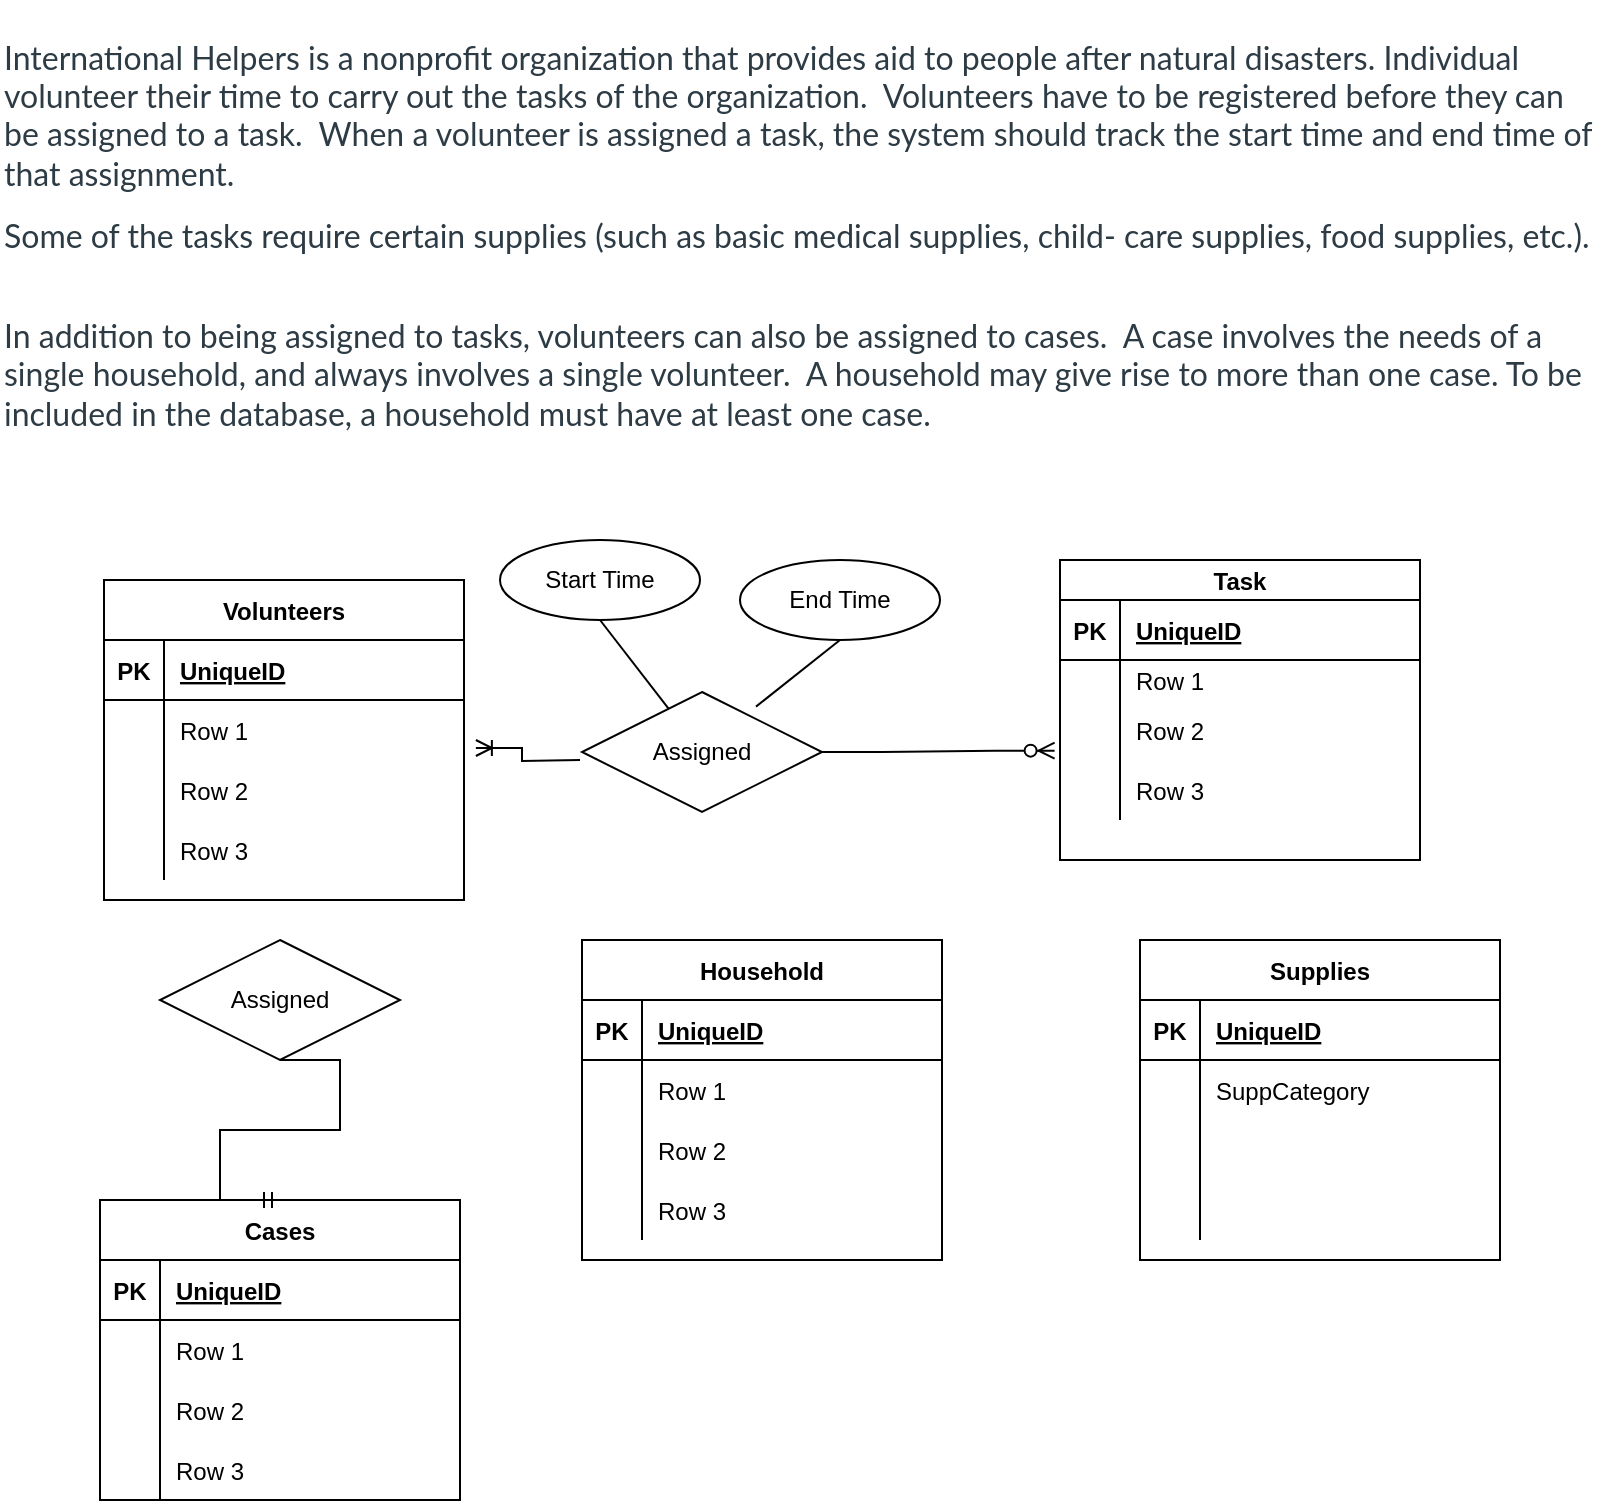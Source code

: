 <mxfile version="18.0.4" type="github"><diagram id="k4yVClRSEPduS0AgtvVW" name="Page-1"><mxGraphModel dx="1449" dy="1729" grid="1" gridSize="10" guides="1" tooltips="1" connect="1" arrows="1" fold="1" page="1" pageScale="1" pageWidth="850" pageHeight="1100" math="0" shadow="0"><root><mxCell id="0"/><mxCell id="1" parent="0"/><mxCell id="Dn6jiAqawLZmBmCl37Z9-1" value="&lt;p style=&quot;margin: 12px 0px; color: rgb(45, 59, 69); font-family: &amp;quot;Lato Extended&amp;quot;, Lato, &amp;quot;Helvetica Neue&amp;quot;, Helvetica, Arial, sans-serif; font-size: 16px; font-style: normal; font-variant-ligatures: normal; font-variant-caps: normal; font-weight: 400; letter-spacing: normal; orphans: 2; text-align: start; text-indent: 0px; text-transform: none; widows: 2; word-spacing: 0px; -webkit-text-stroke-width: 0px; background-color: rgb(255, 255, 255); text-decoration-thickness: initial; text-decoration-style: initial; text-decoration-color: initial;&quot;&gt;&lt;span&gt;International Helpers is a nonprofit organization that provides aid to people after natural disasters. Individual volunteer their time to carry out the tasks of the organization. &amp;nbsp;Volunteers have to be registered before&amp;nbsp;they can be assigned to a task. &amp;nbsp;When a volunteer is assigned a task, the system should track the start time and end time of that assignment.&amp;nbsp;&lt;/span&gt;&lt;/p&gt;&lt;p style=&quot;margin: 12px 0px; color: rgb(45, 59, 69); font-family: &amp;quot;Lato Extended&amp;quot;, Lato, &amp;quot;Helvetica Neue&amp;quot;, Helvetica, Arial, sans-serif; font-size: 16px; font-style: normal; font-variant-ligatures: normal; font-variant-caps: normal; font-weight: 400; letter-spacing: normal; orphans: 2; text-align: start; text-indent: 0px; text-transform: none; widows: 2; word-spacing: 0px; -webkit-text-stroke-width: 0px; background-color: rgb(255, 255, 255); text-decoration-thickness: initial; text-decoration-style: initial; text-decoration-color: initial;&quot;&gt;&lt;span&gt;Some of the tasks require certain supplies (such as basic medical supplies, child- care supplies, food supplies, etc.). &amp;nbsp;&lt;/span&gt;&lt;/p&gt;&lt;p style=&quot;margin: 12px 0px; color: rgb(45, 59, 69); font-family: &amp;quot;Lato Extended&amp;quot;, Lato, &amp;quot;Helvetica Neue&amp;quot;, Helvetica, Arial, sans-serif; font-size: 16px; font-style: normal; font-variant-ligatures: normal; font-variant-caps: normal; font-weight: 400; letter-spacing: normal; orphans: 2; text-align: start; text-indent: 0px; text-transform: none; widows: 2; word-spacing: 0px; -webkit-text-stroke-width: 0px; background-color: rgb(255, 255, 255); text-decoration-thickness: initial; text-decoration-style: initial; text-decoration-color: initial;&quot;&gt;&lt;span&gt;In addition to being assigned to tasks, volunteers can also be assigned to cases. &amp;nbsp;&lt;/span&gt;&lt;span&gt;A case involves the needs of a single household, and always involves a single volunteer. &amp;nbsp;A household may give rise to more than one case. To be included in the database, a household must have at least one case.&lt;/span&gt;&lt;/p&gt;" style="text;whiteSpace=wrap;html=1;" parent="1" vertex="1"><mxGeometry x="10" y="-890" width="800" height="110" as="geometry"/></mxCell><mxCell id="Dn6jiAqawLZmBmCl37Z9-2" value="Volunteers" style="shape=table;startSize=30;container=1;collapsible=1;childLayout=tableLayout;fixedRows=1;rowLines=0;fontStyle=1;align=center;resizeLast=1;" parent="1" vertex="1"><mxGeometry x="62" y="-600" width="180" height="160" as="geometry"/></mxCell><mxCell id="Dn6jiAqawLZmBmCl37Z9-3" value="" style="shape=tableRow;horizontal=0;startSize=0;swimlaneHead=0;swimlaneBody=0;fillColor=none;collapsible=0;dropTarget=0;points=[[0,0.5],[1,0.5]];portConstraint=eastwest;top=0;left=0;right=0;bottom=1;" parent="Dn6jiAqawLZmBmCl37Z9-2" vertex="1"><mxGeometry y="30" width="180" height="30" as="geometry"/></mxCell><mxCell id="Dn6jiAqawLZmBmCl37Z9-4" value="PK" style="shape=partialRectangle;connectable=0;fillColor=none;top=0;left=0;bottom=0;right=0;fontStyle=1;overflow=hidden;" parent="Dn6jiAqawLZmBmCl37Z9-3" vertex="1"><mxGeometry width="30" height="30" as="geometry"><mxRectangle width="30" height="30" as="alternateBounds"/></mxGeometry></mxCell><mxCell id="Dn6jiAqawLZmBmCl37Z9-5" value="UniqueID" style="shape=partialRectangle;connectable=0;fillColor=none;top=0;left=0;bottom=0;right=0;align=left;spacingLeft=6;fontStyle=5;overflow=hidden;" parent="Dn6jiAqawLZmBmCl37Z9-3" vertex="1"><mxGeometry x="30" width="150" height="30" as="geometry"><mxRectangle width="150" height="30" as="alternateBounds"/></mxGeometry></mxCell><mxCell id="Dn6jiAqawLZmBmCl37Z9-6" value="" style="shape=tableRow;horizontal=0;startSize=0;swimlaneHead=0;swimlaneBody=0;fillColor=none;collapsible=0;dropTarget=0;points=[[0,0.5],[1,0.5]];portConstraint=eastwest;top=0;left=0;right=0;bottom=0;" parent="Dn6jiAqawLZmBmCl37Z9-2" vertex="1"><mxGeometry y="60" width="180" height="30" as="geometry"/></mxCell><mxCell id="Dn6jiAqawLZmBmCl37Z9-7" value="" style="shape=partialRectangle;connectable=0;fillColor=none;top=0;left=0;bottom=0;right=0;editable=1;overflow=hidden;" parent="Dn6jiAqawLZmBmCl37Z9-6" vertex="1"><mxGeometry width="30" height="30" as="geometry"><mxRectangle width="30" height="30" as="alternateBounds"/></mxGeometry></mxCell><mxCell id="Dn6jiAqawLZmBmCl37Z9-8" value="Row 1" style="shape=partialRectangle;connectable=0;fillColor=none;top=0;left=0;bottom=0;right=0;align=left;spacingLeft=6;overflow=hidden;" parent="Dn6jiAqawLZmBmCl37Z9-6" vertex="1"><mxGeometry x="30" width="150" height="30" as="geometry"><mxRectangle width="150" height="30" as="alternateBounds"/></mxGeometry></mxCell><mxCell id="Dn6jiAqawLZmBmCl37Z9-9" value="" style="shape=tableRow;horizontal=0;startSize=0;swimlaneHead=0;swimlaneBody=0;fillColor=none;collapsible=0;dropTarget=0;points=[[0,0.5],[1,0.5]];portConstraint=eastwest;top=0;left=0;right=0;bottom=0;" parent="Dn6jiAqawLZmBmCl37Z9-2" vertex="1"><mxGeometry y="90" width="180" height="30" as="geometry"/></mxCell><mxCell id="Dn6jiAqawLZmBmCl37Z9-10" value="" style="shape=partialRectangle;connectable=0;fillColor=none;top=0;left=0;bottom=0;right=0;editable=1;overflow=hidden;" parent="Dn6jiAqawLZmBmCl37Z9-9" vertex="1"><mxGeometry width="30" height="30" as="geometry"><mxRectangle width="30" height="30" as="alternateBounds"/></mxGeometry></mxCell><mxCell id="Dn6jiAqawLZmBmCl37Z9-11" value="Row 2" style="shape=partialRectangle;connectable=0;fillColor=none;top=0;left=0;bottom=0;right=0;align=left;spacingLeft=6;overflow=hidden;" parent="Dn6jiAqawLZmBmCl37Z9-9" vertex="1"><mxGeometry x="30" width="150" height="30" as="geometry"><mxRectangle width="150" height="30" as="alternateBounds"/></mxGeometry></mxCell><mxCell id="Dn6jiAqawLZmBmCl37Z9-12" value="" style="shape=tableRow;horizontal=0;startSize=0;swimlaneHead=0;swimlaneBody=0;fillColor=none;collapsible=0;dropTarget=0;points=[[0,0.5],[1,0.5]];portConstraint=eastwest;top=0;left=0;right=0;bottom=0;" parent="Dn6jiAqawLZmBmCl37Z9-2" vertex="1"><mxGeometry y="120" width="180" height="30" as="geometry"/></mxCell><mxCell id="Dn6jiAqawLZmBmCl37Z9-13" value="" style="shape=partialRectangle;connectable=0;fillColor=none;top=0;left=0;bottom=0;right=0;editable=1;overflow=hidden;" parent="Dn6jiAqawLZmBmCl37Z9-12" vertex="1"><mxGeometry width="30" height="30" as="geometry"><mxRectangle width="30" height="30" as="alternateBounds"/></mxGeometry></mxCell><mxCell id="Dn6jiAqawLZmBmCl37Z9-14" value="Row 3" style="shape=partialRectangle;connectable=0;fillColor=none;top=0;left=0;bottom=0;right=0;align=left;spacingLeft=6;overflow=hidden;" parent="Dn6jiAqawLZmBmCl37Z9-12" vertex="1"><mxGeometry x="30" width="150" height="30" as="geometry"><mxRectangle width="150" height="30" as="alternateBounds"/></mxGeometry></mxCell><mxCell id="Dn6jiAqawLZmBmCl37Z9-15" value="Task" style="shape=table;startSize=20;container=1;collapsible=1;childLayout=tableLayout;fixedRows=1;rowLines=0;fontStyle=1;align=center;resizeLast=1;" parent="1" vertex="1"><mxGeometry x="540" y="-610" width="180" height="150" as="geometry"/></mxCell><mxCell id="Dn6jiAqawLZmBmCl37Z9-16" value="" style="shape=tableRow;horizontal=0;startSize=0;swimlaneHead=0;swimlaneBody=0;fillColor=none;collapsible=0;dropTarget=0;points=[[0,0.5],[1,0.5]];portConstraint=eastwest;top=0;left=0;right=0;bottom=1;" parent="Dn6jiAqawLZmBmCl37Z9-15" vertex="1"><mxGeometry y="20" width="180" height="30" as="geometry"/></mxCell><mxCell id="Dn6jiAqawLZmBmCl37Z9-17" value="PK" style="shape=partialRectangle;connectable=0;fillColor=none;top=0;left=0;bottom=0;right=0;fontStyle=1;overflow=hidden;" parent="Dn6jiAqawLZmBmCl37Z9-16" vertex="1"><mxGeometry width="30" height="30" as="geometry"><mxRectangle width="30" height="30" as="alternateBounds"/></mxGeometry></mxCell><mxCell id="Dn6jiAqawLZmBmCl37Z9-18" value="UniqueID" style="shape=partialRectangle;connectable=0;fillColor=none;top=0;left=0;bottom=0;right=0;align=left;spacingLeft=6;fontStyle=5;overflow=hidden;" parent="Dn6jiAqawLZmBmCl37Z9-16" vertex="1"><mxGeometry x="30" width="150" height="30" as="geometry"><mxRectangle width="150" height="30" as="alternateBounds"/></mxGeometry></mxCell><mxCell id="Dn6jiAqawLZmBmCl37Z9-19" value="" style="shape=tableRow;horizontal=0;startSize=0;swimlaneHead=0;swimlaneBody=0;fillColor=none;collapsible=0;dropTarget=0;points=[[0,0.5],[1,0.5]];portConstraint=eastwest;top=0;left=0;right=0;bottom=0;" parent="Dn6jiAqawLZmBmCl37Z9-15" vertex="1"><mxGeometry y="50" width="180" height="20" as="geometry"/></mxCell><mxCell id="Dn6jiAqawLZmBmCl37Z9-20" value="" style="shape=partialRectangle;connectable=0;fillColor=none;top=0;left=0;bottom=0;right=0;editable=1;overflow=hidden;" parent="Dn6jiAqawLZmBmCl37Z9-19" vertex="1"><mxGeometry width="30" height="20" as="geometry"><mxRectangle width="30" height="20" as="alternateBounds"/></mxGeometry></mxCell><mxCell id="Dn6jiAqawLZmBmCl37Z9-21" value="Row 1" style="shape=partialRectangle;connectable=0;fillColor=none;top=0;left=0;bottom=0;right=0;align=left;spacingLeft=6;overflow=hidden;" parent="Dn6jiAqawLZmBmCl37Z9-19" vertex="1"><mxGeometry x="30" width="150" height="20" as="geometry"><mxRectangle width="150" height="20" as="alternateBounds"/></mxGeometry></mxCell><mxCell id="Dn6jiAqawLZmBmCl37Z9-22" value="" style="shape=tableRow;horizontal=0;startSize=0;swimlaneHead=0;swimlaneBody=0;fillColor=none;collapsible=0;dropTarget=0;points=[[0,0.5],[1,0.5]];portConstraint=eastwest;top=0;left=0;right=0;bottom=0;" parent="Dn6jiAqawLZmBmCl37Z9-15" vertex="1"><mxGeometry y="70" width="180" height="30" as="geometry"/></mxCell><mxCell id="Dn6jiAqawLZmBmCl37Z9-23" value="" style="shape=partialRectangle;connectable=0;fillColor=none;top=0;left=0;bottom=0;right=0;editable=1;overflow=hidden;" parent="Dn6jiAqawLZmBmCl37Z9-22" vertex="1"><mxGeometry width="30" height="30" as="geometry"><mxRectangle width="30" height="30" as="alternateBounds"/></mxGeometry></mxCell><mxCell id="Dn6jiAqawLZmBmCl37Z9-24" value="Row 2" style="shape=partialRectangle;connectable=0;fillColor=none;top=0;left=0;bottom=0;right=0;align=left;spacingLeft=6;overflow=hidden;" parent="Dn6jiAqawLZmBmCl37Z9-22" vertex="1"><mxGeometry x="30" width="150" height="30" as="geometry"><mxRectangle width="150" height="30" as="alternateBounds"/></mxGeometry></mxCell><mxCell id="Dn6jiAqawLZmBmCl37Z9-25" value="" style="shape=tableRow;horizontal=0;startSize=0;swimlaneHead=0;swimlaneBody=0;fillColor=none;collapsible=0;dropTarget=0;points=[[0,0.5],[1,0.5]];portConstraint=eastwest;top=0;left=0;right=0;bottom=0;" parent="Dn6jiAqawLZmBmCl37Z9-15" vertex="1"><mxGeometry y="100" width="180" height="30" as="geometry"/></mxCell><mxCell id="Dn6jiAqawLZmBmCl37Z9-26" value="" style="shape=partialRectangle;connectable=0;fillColor=none;top=0;left=0;bottom=0;right=0;editable=1;overflow=hidden;" parent="Dn6jiAqawLZmBmCl37Z9-25" vertex="1"><mxGeometry width="30" height="30" as="geometry"><mxRectangle width="30" height="30" as="alternateBounds"/></mxGeometry></mxCell><mxCell id="Dn6jiAqawLZmBmCl37Z9-27" value="Row 3" style="shape=partialRectangle;connectable=0;fillColor=none;top=0;left=0;bottom=0;right=0;align=left;spacingLeft=6;overflow=hidden;" parent="Dn6jiAqawLZmBmCl37Z9-25" vertex="1"><mxGeometry x="30" width="150" height="30" as="geometry"><mxRectangle width="150" height="30" as="alternateBounds"/></mxGeometry></mxCell><mxCell id="Dn6jiAqawLZmBmCl37Z9-28" value="Assigned" style="shape=rhombus;perimeter=rhombusPerimeter;whiteSpace=wrap;html=1;align=center;" parent="1" vertex="1"><mxGeometry x="301" y="-544" width="120" height="60" as="geometry"/></mxCell><mxCell id="Dn6jiAqawLZmBmCl37Z9-29" value="Start Time" style="ellipse;whiteSpace=wrap;html=1;align=center;" parent="1" vertex="1"><mxGeometry x="260" y="-620" width="100" height="40" as="geometry"/></mxCell><mxCell id="Dn6jiAqawLZmBmCl37Z9-30" value="End Time" style="ellipse;whiteSpace=wrap;html=1;align=center;" parent="1" vertex="1"><mxGeometry x="380" y="-610" width="100" height="40" as="geometry"/></mxCell><mxCell id="Dn6jiAqawLZmBmCl37Z9-33" value="" style="endArrow=none;html=1;rounded=0;exitX=0.5;exitY=1;exitDx=0;exitDy=0;" parent="1" source="Dn6jiAqawLZmBmCl37Z9-29" target="Dn6jiAqawLZmBmCl37Z9-28" edge="1"><mxGeometry relative="1" as="geometry"><mxPoint x="270" y="-560" as="sourcePoint"/><mxPoint x="430" y="-560" as="targetPoint"/></mxGeometry></mxCell><mxCell id="Dn6jiAqawLZmBmCl37Z9-34" value="" style="endArrow=none;html=1;rounded=0;exitX=0.5;exitY=1;exitDx=0;exitDy=0;entryX=0.725;entryY=0.122;entryDx=0;entryDy=0;entryPerimeter=0;" parent="1" source="Dn6jiAqawLZmBmCl37Z9-30" target="Dn6jiAqawLZmBmCl37Z9-28" edge="1"><mxGeometry relative="1" as="geometry"><mxPoint x="400" y="-550" as="sourcePoint"/><mxPoint x="560" y="-550" as="targetPoint"/></mxGeometry></mxCell><mxCell id="Dn6jiAqawLZmBmCl37Z9-35" value="Supplies" style="shape=table;startSize=30;container=1;collapsible=1;childLayout=tableLayout;fixedRows=1;rowLines=0;fontStyle=1;align=center;resizeLast=1;" parent="1" vertex="1"><mxGeometry x="580" y="-420" width="180" height="160" as="geometry"/></mxCell><mxCell id="Dn6jiAqawLZmBmCl37Z9-36" value="" style="shape=tableRow;horizontal=0;startSize=0;swimlaneHead=0;swimlaneBody=0;fillColor=none;collapsible=0;dropTarget=0;points=[[0,0.5],[1,0.5]];portConstraint=eastwest;top=0;left=0;right=0;bottom=1;" parent="Dn6jiAqawLZmBmCl37Z9-35" vertex="1"><mxGeometry y="30" width="180" height="30" as="geometry"/></mxCell><mxCell id="Dn6jiAqawLZmBmCl37Z9-37" value="PK" style="shape=partialRectangle;connectable=0;fillColor=none;top=0;left=0;bottom=0;right=0;fontStyle=1;overflow=hidden;" parent="Dn6jiAqawLZmBmCl37Z9-36" vertex="1"><mxGeometry width="30" height="30" as="geometry"><mxRectangle width="30" height="30" as="alternateBounds"/></mxGeometry></mxCell><mxCell id="Dn6jiAqawLZmBmCl37Z9-38" value="UniqueID" style="shape=partialRectangle;connectable=0;fillColor=none;top=0;left=0;bottom=0;right=0;align=left;spacingLeft=6;fontStyle=5;overflow=hidden;" parent="Dn6jiAqawLZmBmCl37Z9-36" vertex="1"><mxGeometry x="30" width="150" height="30" as="geometry"><mxRectangle width="150" height="30" as="alternateBounds"/></mxGeometry></mxCell><mxCell id="Dn6jiAqawLZmBmCl37Z9-39" value="" style="shape=tableRow;horizontal=0;startSize=0;swimlaneHead=0;swimlaneBody=0;fillColor=none;collapsible=0;dropTarget=0;points=[[0,0.5],[1,0.5]];portConstraint=eastwest;top=0;left=0;right=0;bottom=0;" parent="Dn6jiAqawLZmBmCl37Z9-35" vertex="1"><mxGeometry y="60" width="180" height="30" as="geometry"/></mxCell><mxCell id="Dn6jiAqawLZmBmCl37Z9-40" value="" style="shape=partialRectangle;connectable=0;fillColor=none;top=0;left=0;bottom=0;right=0;editable=1;overflow=hidden;" parent="Dn6jiAqawLZmBmCl37Z9-39" vertex="1"><mxGeometry width="30" height="30" as="geometry"><mxRectangle width="30" height="30" as="alternateBounds"/></mxGeometry></mxCell><mxCell id="Dn6jiAqawLZmBmCl37Z9-41" value="SuppCategory" style="shape=partialRectangle;connectable=0;fillColor=none;top=0;left=0;bottom=0;right=0;align=left;spacingLeft=6;overflow=hidden;" parent="Dn6jiAqawLZmBmCl37Z9-39" vertex="1"><mxGeometry x="30" width="150" height="30" as="geometry"><mxRectangle width="150" height="30" as="alternateBounds"/></mxGeometry></mxCell><mxCell id="Dn6jiAqawLZmBmCl37Z9-42" value="" style="shape=tableRow;horizontal=0;startSize=0;swimlaneHead=0;swimlaneBody=0;fillColor=none;collapsible=0;dropTarget=0;points=[[0,0.5],[1,0.5]];portConstraint=eastwest;top=0;left=0;right=0;bottom=0;" parent="Dn6jiAqawLZmBmCl37Z9-35" vertex="1"><mxGeometry y="90" width="180" height="30" as="geometry"/></mxCell><mxCell id="Dn6jiAqawLZmBmCl37Z9-43" value="" style="shape=partialRectangle;connectable=0;fillColor=none;top=0;left=0;bottom=0;right=0;editable=1;overflow=hidden;" parent="Dn6jiAqawLZmBmCl37Z9-42" vertex="1"><mxGeometry width="30" height="30" as="geometry"><mxRectangle width="30" height="30" as="alternateBounds"/></mxGeometry></mxCell><mxCell id="Dn6jiAqawLZmBmCl37Z9-44" value="" style="shape=partialRectangle;connectable=0;fillColor=none;top=0;left=0;bottom=0;right=0;align=left;spacingLeft=6;overflow=hidden;" parent="Dn6jiAqawLZmBmCl37Z9-42" vertex="1"><mxGeometry x="30" width="150" height="30" as="geometry"><mxRectangle width="150" height="30" as="alternateBounds"/></mxGeometry></mxCell><mxCell id="Dn6jiAqawLZmBmCl37Z9-45" value="" style="shape=tableRow;horizontal=0;startSize=0;swimlaneHead=0;swimlaneBody=0;fillColor=none;collapsible=0;dropTarget=0;points=[[0,0.5],[1,0.5]];portConstraint=eastwest;top=0;left=0;right=0;bottom=0;" parent="Dn6jiAqawLZmBmCl37Z9-35" vertex="1"><mxGeometry y="120" width="180" height="30" as="geometry"/></mxCell><mxCell id="Dn6jiAqawLZmBmCl37Z9-46" value="" style="shape=partialRectangle;connectable=0;fillColor=none;top=0;left=0;bottom=0;right=0;editable=1;overflow=hidden;" parent="Dn6jiAqawLZmBmCl37Z9-45" vertex="1"><mxGeometry width="30" height="30" as="geometry"><mxRectangle width="30" height="30" as="alternateBounds"/></mxGeometry></mxCell><mxCell id="Dn6jiAqawLZmBmCl37Z9-47" value="" style="shape=partialRectangle;connectable=0;fillColor=none;top=0;left=0;bottom=0;right=0;align=left;spacingLeft=6;overflow=hidden;" parent="Dn6jiAqawLZmBmCl37Z9-45" vertex="1"><mxGeometry x="30" width="150" height="30" as="geometry"><mxRectangle width="150" height="30" as="alternateBounds"/></mxGeometry></mxCell><mxCell id="Dn6jiAqawLZmBmCl37Z9-48" value="" style="edgeStyle=entityRelationEdgeStyle;fontSize=12;html=1;endArrow=ERzeroToMany;endFill=1;rounded=0;exitX=1;exitY=0.5;exitDx=0;exitDy=0;entryX=-0.015;entryY=-0.156;entryDx=0;entryDy=0;entryPerimeter=0;" parent="1" source="Dn6jiAqawLZmBmCl37Z9-28" target="Dn6jiAqawLZmBmCl37Z9-25" edge="1"><mxGeometry width="100" height="100" relative="1" as="geometry"><mxPoint x="410" y="-430" as="sourcePoint"/><mxPoint x="510" y="-530" as="targetPoint"/></mxGeometry></mxCell><mxCell id="Dn6jiAqawLZmBmCl37Z9-51" value="" style="edgeStyle=orthogonalEdgeStyle;fontSize=12;html=1;endArrow=ERoneToMany;rounded=0;entryX=1.033;entryY=-0.2;entryDx=0;entryDy=0;entryPerimeter=0;" parent="1" target="Dn6jiAqawLZmBmCl37Z9-9" edge="1"><mxGeometry width="100" height="100" relative="1" as="geometry"><mxPoint x="300" y="-510" as="sourcePoint"/><mxPoint x="360" y="-530" as="targetPoint"/></mxGeometry></mxCell><mxCell id="Dn6jiAqawLZmBmCl37Z9-52" value="Cases" style="shape=table;startSize=30;container=1;collapsible=1;childLayout=tableLayout;fixedRows=1;rowLines=0;fontStyle=1;align=center;resizeLast=1;" parent="1" vertex="1"><mxGeometry x="60" y="-290" width="180" height="150" as="geometry"/></mxCell><mxCell id="Dn6jiAqawLZmBmCl37Z9-53" value="" style="shape=tableRow;horizontal=0;startSize=0;swimlaneHead=0;swimlaneBody=0;fillColor=none;collapsible=0;dropTarget=0;points=[[0,0.5],[1,0.5]];portConstraint=eastwest;top=0;left=0;right=0;bottom=1;" parent="Dn6jiAqawLZmBmCl37Z9-52" vertex="1"><mxGeometry y="30" width="180" height="30" as="geometry"/></mxCell><mxCell id="Dn6jiAqawLZmBmCl37Z9-54" value="PK" style="shape=partialRectangle;connectable=0;fillColor=none;top=0;left=0;bottom=0;right=0;fontStyle=1;overflow=hidden;" parent="Dn6jiAqawLZmBmCl37Z9-53" vertex="1"><mxGeometry width="30" height="30" as="geometry"><mxRectangle width="30" height="30" as="alternateBounds"/></mxGeometry></mxCell><mxCell id="Dn6jiAqawLZmBmCl37Z9-55" value="UniqueID" style="shape=partialRectangle;connectable=0;fillColor=none;top=0;left=0;bottom=0;right=0;align=left;spacingLeft=6;fontStyle=5;overflow=hidden;" parent="Dn6jiAqawLZmBmCl37Z9-53" vertex="1"><mxGeometry x="30" width="150" height="30" as="geometry"><mxRectangle width="150" height="30" as="alternateBounds"/></mxGeometry></mxCell><mxCell id="Dn6jiAqawLZmBmCl37Z9-56" value="" style="shape=tableRow;horizontal=0;startSize=0;swimlaneHead=0;swimlaneBody=0;fillColor=none;collapsible=0;dropTarget=0;points=[[0,0.5],[1,0.5]];portConstraint=eastwest;top=0;left=0;right=0;bottom=0;" parent="Dn6jiAqawLZmBmCl37Z9-52" vertex="1"><mxGeometry y="60" width="180" height="30" as="geometry"/></mxCell><mxCell id="Dn6jiAqawLZmBmCl37Z9-57" value="" style="shape=partialRectangle;connectable=0;fillColor=none;top=0;left=0;bottom=0;right=0;editable=1;overflow=hidden;" parent="Dn6jiAqawLZmBmCl37Z9-56" vertex="1"><mxGeometry width="30" height="30" as="geometry"><mxRectangle width="30" height="30" as="alternateBounds"/></mxGeometry></mxCell><mxCell id="Dn6jiAqawLZmBmCl37Z9-58" value="Row 1" style="shape=partialRectangle;connectable=0;fillColor=none;top=0;left=0;bottom=0;right=0;align=left;spacingLeft=6;overflow=hidden;" parent="Dn6jiAqawLZmBmCl37Z9-56" vertex="1"><mxGeometry x="30" width="150" height="30" as="geometry"><mxRectangle width="150" height="30" as="alternateBounds"/></mxGeometry></mxCell><mxCell id="Dn6jiAqawLZmBmCl37Z9-59" value="" style="shape=tableRow;horizontal=0;startSize=0;swimlaneHead=0;swimlaneBody=0;fillColor=none;collapsible=0;dropTarget=0;points=[[0,0.5],[1,0.5]];portConstraint=eastwest;top=0;left=0;right=0;bottom=0;" parent="Dn6jiAqawLZmBmCl37Z9-52" vertex="1"><mxGeometry y="90" width="180" height="30" as="geometry"/></mxCell><mxCell id="Dn6jiAqawLZmBmCl37Z9-60" value="" style="shape=partialRectangle;connectable=0;fillColor=none;top=0;left=0;bottom=0;right=0;editable=1;overflow=hidden;" parent="Dn6jiAqawLZmBmCl37Z9-59" vertex="1"><mxGeometry width="30" height="30" as="geometry"><mxRectangle width="30" height="30" as="alternateBounds"/></mxGeometry></mxCell><mxCell id="Dn6jiAqawLZmBmCl37Z9-61" value="Row 2" style="shape=partialRectangle;connectable=0;fillColor=none;top=0;left=0;bottom=0;right=0;align=left;spacingLeft=6;overflow=hidden;" parent="Dn6jiAqawLZmBmCl37Z9-59" vertex="1"><mxGeometry x="30" width="150" height="30" as="geometry"><mxRectangle width="150" height="30" as="alternateBounds"/></mxGeometry></mxCell><mxCell id="Dn6jiAqawLZmBmCl37Z9-62" value="" style="shape=tableRow;horizontal=0;startSize=0;swimlaneHead=0;swimlaneBody=0;fillColor=none;collapsible=0;dropTarget=0;points=[[0,0.5],[1,0.5]];portConstraint=eastwest;top=0;left=0;right=0;bottom=0;" parent="Dn6jiAqawLZmBmCl37Z9-52" vertex="1"><mxGeometry y="120" width="180" height="30" as="geometry"/></mxCell><mxCell id="Dn6jiAqawLZmBmCl37Z9-63" value="" style="shape=partialRectangle;connectable=0;fillColor=none;top=0;left=0;bottom=0;right=0;editable=1;overflow=hidden;" parent="Dn6jiAqawLZmBmCl37Z9-62" vertex="1"><mxGeometry width="30" height="30" as="geometry"><mxRectangle width="30" height="30" as="alternateBounds"/></mxGeometry></mxCell><mxCell id="Dn6jiAqawLZmBmCl37Z9-64" value="Row 3" style="shape=partialRectangle;connectable=0;fillColor=none;top=0;left=0;bottom=0;right=0;align=left;spacingLeft=6;overflow=hidden;" parent="Dn6jiAqawLZmBmCl37Z9-62" vertex="1"><mxGeometry x="30" width="150" height="30" as="geometry"><mxRectangle width="150" height="30" as="alternateBounds"/></mxGeometry></mxCell><mxCell id="Dn6jiAqawLZmBmCl37Z9-65" value="Assigned" style="shape=rhombus;perimeter=rhombusPerimeter;whiteSpace=wrap;html=1;align=center;" parent="1" vertex="1"><mxGeometry x="90" y="-420" width="120" height="60" as="geometry"/></mxCell><mxCell id="Dn6jiAqawLZmBmCl37Z9-67" value="" style="edgeStyle=entityRelationEdgeStyle;fontSize=12;html=1;endArrow=ERmandOne;rounded=0;exitX=0.5;exitY=1;exitDx=0;exitDy=0;" parent="1" source="Dn6jiAqawLZmBmCl37Z9-65" edge="1"><mxGeometry width="100" height="100" relative="1" as="geometry"><mxPoint x="220" y="-270" as="sourcePoint"/><mxPoint x="150" y="-290" as="targetPoint"/></mxGeometry></mxCell><mxCell id="Dn6jiAqawLZmBmCl37Z9-68" value="Household" style="shape=table;startSize=30;container=1;collapsible=1;childLayout=tableLayout;fixedRows=1;rowLines=0;fontStyle=1;align=center;resizeLast=1;" parent="1" vertex="1"><mxGeometry x="301" y="-420" width="180" height="160" as="geometry"/></mxCell><mxCell id="Dn6jiAqawLZmBmCl37Z9-69" value="" style="shape=tableRow;horizontal=0;startSize=0;swimlaneHead=0;swimlaneBody=0;fillColor=none;collapsible=0;dropTarget=0;points=[[0,0.5],[1,0.5]];portConstraint=eastwest;top=0;left=0;right=0;bottom=1;" parent="Dn6jiAqawLZmBmCl37Z9-68" vertex="1"><mxGeometry y="30" width="180" height="30" as="geometry"/></mxCell><mxCell id="Dn6jiAqawLZmBmCl37Z9-70" value="PK" style="shape=partialRectangle;connectable=0;fillColor=none;top=0;left=0;bottom=0;right=0;fontStyle=1;overflow=hidden;" parent="Dn6jiAqawLZmBmCl37Z9-69" vertex="1"><mxGeometry width="30" height="30" as="geometry"><mxRectangle width="30" height="30" as="alternateBounds"/></mxGeometry></mxCell><mxCell id="Dn6jiAqawLZmBmCl37Z9-71" value="UniqueID" style="shape=partialRectangle;connectable=0;fillColor=none;top=0;left=0;bottom=0;right=0;align=left;spacingLeft=6;fontStyle=5;overflow=hidden;" parent="Dn6jiAqawLZmBmCl37Z9-69" vertex="1"><mxGeometry x="30" width="150" height="30" as="geometry"><mxRectangle width="150" height="30" as="alternateBounds"/></mxGeometry></mxCell><mxCell id="Dn6jiAqawLZmBmCl37Z9-72" value="" style="shape=tableRow;horizontal=0;startSize=0;swimlaneHead=0;swimlaneBody=0;fillColor=none;collapsible=0;dropTarget=0;points=[[0,0.5],[1,0.5]];portConstraint=eastwest;top=0;left=0;right=0;bottom=0;" parent="Dn6jiAqawLZmBmCl37Z9-68" vertex="1"><mxGeometry y="60" width="180" height="30" as="geometry"/></mxCell><mxCell id="Dn6jiAqawLZmBmCl37Z9-73" value="" style="shape=partialRectangle;connectable=0;fillColor=none;top=0;left=0;bottom=0;right=0;editable=1;overflow=hidden;" parent="Dn6jiAqawLZmBmCl37Z9-72" vertex="1"><mxGeometry width="30" height="30" as="geometry"><mxRectangle width="30" height="30" as="alternateBounds"/></mxGeometry></mxCell><mxCell id="Dn6jiAqawLZmBmCl37Z9-74" value="Row 1" style="shape=partialRectangle;connectable=0;fillColor=none;top=0;left=0;bottom=0;right=0;align=left;spacingLeft=6;overflow=hidden;" parent="Dn6jiAqawLZmBmCl37Z9-72" vertex="1"><mxGeometry x="30" width="150" height="30" as="geometry"><mxRectangle width="150" height="30" as="alternateBounds"/></mxGeometry></mxCell><mxCell id="Dn6jiAqawLZmBmCl37Z9-75" value="" style="shape=tableRow;horizontal=0;startSize=0;swimlaneHead=0;swimlaneBody=0;fillColor=none;collapsible=0;dropTarget=0;points=[[0,0.5],[1,0.5]];portConstraint=eastwest;top=0;left=0;right=0;bottom=0;" parent="Dn6jiAqawLZmBmCl37Z9-68" vertex="1"><mxGeometry y="90" width="180" height="30" as="geometry"/></mxCell><mxCell id="Dn6jiAqawLZmBmCl37Z9-76" value="" style="shape=partialRectangle;connectable=0;fillColor=none;top=0;left=0;bottom=0;right=0;editable=1;overflow=hidden;" parent="Dn6jiAqawLZmBmCl37Z9-75" vertex="1"><mxGeometry width="30" height="30" as="geometry"><mxRectangle width="30" height="30" as="alternateBounds"/></mxGeometry></mxCell><mxCell id="Dn6jiAqawLZmBmCl37Z9-77" value="Row 2" style="shape=partialRectangle;connectable=0;fillColor=none;top=0;left=0;bottom=0;right=0;align=left;spacingLeft=6;overflow=hidden;" parent="Dn6jiAqawLZmBmCl37Z9-75" vertex="1"><mxGeometry x="30" width="150" height="30" as="geometry"><mxRectangle width="150" height="30" as="alternateBounds"/></mxGeometry></mxCell><mxCell id="Dn6jiAqawLZmBmCl37Z9-78" value="" style="shape=tableRow;horizontal=0;startSize=0;swimlaneHead=0;swimlaneBody=0;fillColor=none;collapsible=0;dropTarget=0;points=[[0,0.5],[1,0.5]];portConstraint=eastwest;top=0;left=0;right=0;bottom=0;" parent="Dn6jiAqawLZmBmCl37Z9-68" vertex="1"><mxGeometry y="120" width="180" height="30" as="geometry"/></mxCell><mxCell id="Dn6jiAqawLZmBmCl37Z9-79" value="" style="shape=partialRectangle;connectable=0;fillColor=none;top=0;left=0;bottom=0;right=0;editable=1;overflow=hidden;" parent="Dn6jiAqawLZmBmCl37Z9-78" vertex="1"><mxGeometry width="30" height="30" as="geometry"><mxRectangle width="30" height="30" as="alternateBounds"/></mxGeometry></mxCell><mxCell id="Dn6jiAqawLZmBmCl37Z9-80" value="Row 3" style="shape=partialRectangle;connectable=0;fillColor=none;top=0;left=0;bottom=0;right=0;align=left;spacingLeft=6;overflow=hidden;" parent="Dn6jiAqawLZmBmCl37Z9-78" vertex="1"><mxGeometry x="30" width="150" height="30" as="geometry"><mxRectangle width="150" height="30" as="alternateBounds"/></mxGeometry></mxCell></root></mxGraphModel></diagram></mxfile>